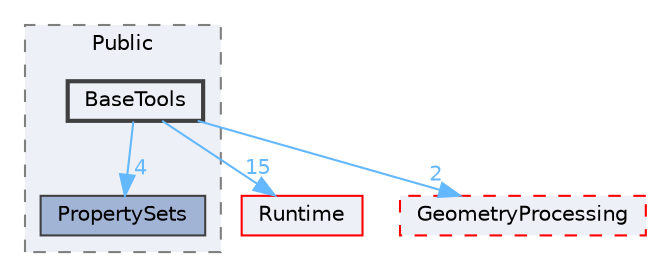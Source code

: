 digraph "BaseTools"
{
 // INTERACTIVE_SVG=YES
 // LATEX_PDF_SIZE
  bgcolor="transparent";
  edge [fontname=Helvetica,fontsize=10,labelfontname=Helvetica,labelfontsize=10];
  node [fontname=Helvetica,fontsize=10,shape=box,height=0.2,width=0.4];
  compound=true
  subgraph clusterdir_d4fdbd3991c612140fe053c3935e29f5 {
    graph [ bgcolor="#edf0f7", pencolor="grey50", label="Public", fontname=Helvetica,fontsize=10 style="filled,dashed", URL="dir_d4fdbd3991c612140fe053c3935e29f5.html",tooltip=""]
  dir_22952237b622ff16a3643262dff13405 [label="PropertySets", fillcolor="#a2b4d6", color="grey25", style="filled", URL="dir_22952237b622ff16a3643262dff13405.html",tooltip=""];
  dir_417b03923db34e95a72e4eb74fa1a469 [label="BaseTools", fillcolor="#edf0f7", color="grey25", style="filled,bold", URL="dir_417b03923db34e95a72e4eb74fa1a469.html",tooltip=""];
  }
  dir_7536b172fbd480bfd146a1b1acd6856b [label="Runtime", fillcolor="#edf0f7", color="red", style="filled", URL="dir_7536b172fbd480bfd146a1b1acd6856b.html",tooltip=""];
  dir_9ef035b27eddfa6c40dcaa164d958d8e [label="GeometryProcessing", fillcolor="#edf0f7", color="red", style="filled,dashed", URL="dir_9ef035b27eddfa6c40dcaa164d958d8e.html",tooltip=""];
  dir_417b03923db34e95a72e4eb74fa1a469->dir_22952237b622ff16a3643262dff13405 [headlabel="4", labeldistance=1.5 headhref="dir_000090_000782.html" href="dir_000090_000782.html" color="steelblue1" fontcolor="steelblue1"];
  dir_417b03923db34e95a72e4eb74fa1a469->dir_7536b172fbd480bfd146a1b1acd6856b [headlabel="15", labeldistance=1.5 headhref="dir_000090_000984.html" href="dir_000090_000984.html" color="steelblue1" fontcolor="steelblue1"];
  dir_417b03923db34e95a72e4eb74fa1a469->dir_9ef035b27eddfa6c40dcaa164d958d8e [headlabel="2", labeldistance=1.5 headhref="dir_000090_000442.html" href="dir_000090_000442.html" color="steelblue1" fontcolor="steelblue1"];
}
